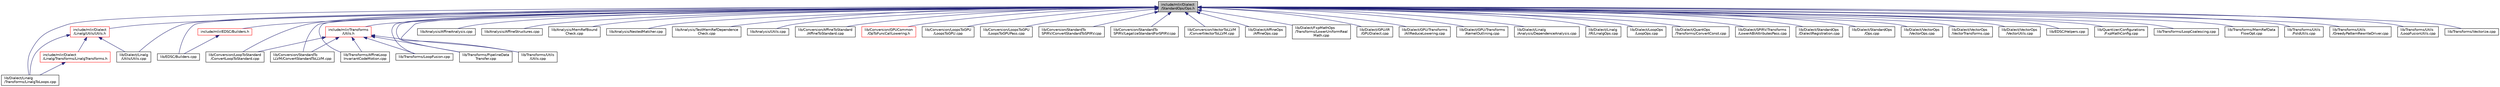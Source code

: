 digraph "include/mlir/Dialect/StandardOps/Ops.h"
{
  bgcolor="transparent";
  edge [fontname="Helvetica",fontsize="10",labelfontname="Helvetica",labelfontsize="10"];
  node [fontname="Helvetica",fontsize="10",shape=record];
  Node58 [label="include/mlir/Dialect\l/StandardOps/Ops.h",height=0.2,width=0.4,color="black", fillcolor="grey75", style="filled", fontcolor="black"];
  Node58 -> Node59 [dir="back",color="midnightblue",fontsize="10",style="solid",fontname="Helvetica"];
  Node59 [label="include/mlir/Dialect\l/Linalg/Utils/Utils.h",height=0.2,width=0.4,color="red",URL="$Dialect_2Linalg_2Utils_2Utils_8h.html"];
  Node59 -> Node60 [dir="back",color="midnightblue",fontsize="10",style="solid",fontname="Helvetica"];
  Node60 [label="include/mlir/Dialect\l/Linalg/Transforms/LinalgTransforms.h",height=0.2,width=0.4,color="red",URL="$LinalgTransforms_8h.html"];
  Node60 -> Node61 [dir="back",color="midnightblue",fontsize="10",style="solid",fontname="Helvetica"];
  Node61 [label="lib/Dialect/Linalg\l/Transforms/LinalgToLoops.cpp",height=0.2,width=0.4,color="black",URL="$LinalgToLoops_8cpp.html"];
  Node59 -> Node61 [dir="back",color="midnightblue",fontsize="10",style="solid",fontname="Helvetica"];
  Node59 -> Node66 [dir="back",color="midnightblue",fontsize="10",style="solid",fontname="Helvetica"];
  Node66 [label="lib/Dialect/Linalg\l/Utils/Utils.cpp",height=0.2,width=0.4,color="black",URL="$Dialect_2Linalg_2Utils_2Utils_8cpp.html"];
  Node58 -> Node67 [dir="back",color="midnightblue",fontsize="10",style="solid",fontname="Helvetica"];
  Node67 [label="include/mlir/EDSC/Builders.h",height=0.2,width=0.4,color="red",URL="$EDSC_2Builders_8h.html"];
  Node67 -> Node78 [dir="back",color="midnightblue",fontsize="10",style="solid",fontname="Helvetica"];
  Node78 [label="lib/EDSC/Builders.cpp",height=0.2,width=0.4,color="black",URL="$EDSC_2Builders_8cpp.html"];
  Node58 -> Node79 [dir="back",color="midnightblue",fontsize="10",style="solid",fontname="Helvetica"];
  Node79 [label="include/mlir/Transforms\l/Utils.h",height=0.2,width=0.4,color="red",URL="$Transforms_2Utils_8h.html"];
  Node79 -> Node80 [dir="back",color="midnightblue",fontsize="10",style="solid",fontname="Helvetica"];
  Node80 [label="lib/Conversion/LoopToStandard\l/ConvertLoopToStandard.cpp",height=0.2,width=0.4,color="black",URL="$ConvertLoopToStandard_8cpp.html"];
  Node79 -> Node81 [dir="back",color="midnightblue",fontsize="10",style="solid",fontname="Helvetica"];
  Node81 [label="lib/Conversion/StandardTo\lLLVM/ConvertStandardToLLVM.cpp",height=0.2,width=0.4,color="black",URL="$ConvertStandardToLLVM_8cpp.html"];
  Node79 -> Node83 [dir="back",color="midnightblue",fontsize="10",style="solid",fontname="Helvetica"];
  Node83 [label="lib/Transforms/AffineLoop\lInvariantCodeMotion.cpp",height=0.2,width=0.4,color="black",URL="$AffineLoopInvariantCodeMotion_8cpp.html"];
  Node79 -> Node86 [dir="back",color="midnightblue",fontsize="10",style="solid",fontname="Helvetica"];
  Node86 [label="lib/Transforms/LoopFusion.cpp",height=0.2,width=0.4,color="black",URL="$LoopFusion_8cpp.html"];
  Node79 -> Node88 [dir="back",color="midnightblue",fontsize="10",style="solid",fontname="Helvetica"];
  Node88 [label="lib/Transforms/PipelineData\lTransfer.cpp",height=0.2,width=0.4,color="black",URL="$PipelineDataTransfer_8cpp.html"];
  Node79 -> Node91 [dir="back",color="midnightblue",fontsize="10",style="solid",fontname="Helvetica"];
  Node91 [label="lib/Transforms/Utils\l/Utils.cpp",height=0.2,width=0.4,color="black",URL="$Transforms_2Utils_2Utils_8cpp.html"];
  Node58 -> Node92 [dir="back",color="midnightblue",fontsize="10",style="solid",fontname="Helvetica"];
  Node92 [label="lib/Analysis/AffineAnalysis.cpp",height=0.2,width=0.4,color="black",URL="$AffineAnalysis_8cpp.html"];
  Node58 -> Node93 [dir="back",color="midnightblue",fontsize="10",style="solid",fontname="Helvetica"];
  Node93 [label="lib/Analysis/AffineStructures.cpp",height=0.2,width=0.4,color="black",URL="$AffineStructures_8cpp.html"];
  Node58 -> Node94 [dir="back",color="midnightblue",fontsize="10",style="solid",fontname="Helvetica"];
  Node94 [label="lib/Analysis/MemRefBound\lCheck.cpp",height=0.2,width=0.4,color="black",URL="$MemRefBoundCheck_8cpp.html"];
  Node58 -> Node95 [dir="back",color="midnightblue",fontsize="10",style="solid",fontname="Helvetica"];
  Node95 [label="lib/Analysis/NestedMatcher.cpp",height=0.2,width=0.4,color="black",URL="$NestedMatcher_8cpp.html"];
  Node58 -> Node96 [dir="back",color="midnightblue",fontsize="10",style="solid",fontname="Helvetica"];
  Node96 [label="lib/Analysis/TestMemRefDependence\lCheck.cpp",height=0.2,width=0.4,color="black",URL="$TestMemRefDependenceCheck_8cpp.html"];
  Node58 -> Node97 [dir="back",color="midnightblue",fontsize="10",style="solid",fontname="Helvetica"];
  Node97 [label="lib/Analysis/Utils.cpp",height=0.2,width=0.4,color="black",URL="$Analysis_2Utils_8cpp.html"];
  Node58 -> Node98 [dir="back",color="midnightblue",fontsize="10",style="solid",fontname="Helvetica"];
  Node98 [label="lib/Conversion/AffineToStandard\l/AffineToStandard.cpp",height=0.2,width=0.4,color="black",URL="$AffineToStandard_8cpp.html"];
  Node58 -> Node99 [dir="back",color="midnightblue",fontsize="10",style="solid",fontname="Helvetica"];
  Node99 [label="lib/Conversion/GPUCommon\l/OpToFuncCallLowering.h",height=0.2,width=0.4,color="red",URL="$OpToFuncCallLowering_8h.html"];
  Node58 -> Node102 [dir="back",color="midnightblue",fontsize="10",style="solid",fontname="Helvetica"];
  Node102 [label="lib/Conversion/LoopsToGPU\l/LoopsToGPU.cpp",height=0.2,width=0.4,color="black",URL="$LoopsToGPU_8cpp.html"];
  Node58 -> Node103 [dir="back",color="midnightblue",fontsize="10",style="solid",fontname="Helvetica"];
  Node103 [label="lib/Conversion/LoopsToGPU\l/LoopsToGPUPass.cpp",height=0.2,width=0.4,color="black",URL="$LoopsToGPUPass_8cpp.html"];
  Node58 -> Node80 [dir="back",color="midnightblue",fontsize="10",style="solid",fontname="Helvetica"];
  Node58 -> Node81 [dir="back",color="midnightblue",fontsize="10",style="solid",fontname="Helvetica"];
  Node58 -> Node104 [dir="back",color="midnightblue",fontsize="10",style="solid",fontname="Helvetica"];
  Node104 [label="lib/Conversion/StandardTo\lSPIRV/ConvertStandardToSPIRV.cpp",height=0.2,width=0.4,color="black",URL="$ConvertStandardToSPIRV_8cpp.html"];
  Node58 -> Node105 [dir="back",color="midnightblue",fontsize="10",style="solid",fontname="Helvetica"];
  Node105 [label="lib/Conversion/StandardTo\lSPIRV/LegalizeStandardForSPIRV.cpp",height=0.2,width=0.4,color="black",URL="$LegalizeStandardForSPIRV_8cpp.html"];
  Node58 -> Node106 [dir="back",color="midnightblue",fontsize="10",style="solid",fontname="Helvetica"];
  Node106 [label="lib/Conversion/VectorToLLVM\l/ConvertVectorToLLVM.cpp",height=0.2,width=0.4,color="black",URL="$ConvertVectorToLLVM_8cpp.html"];
  Node58 -> Node107 [dir="back",color="midnightblue",fontsize="10",style="solid",fontname="Helvetica"];
  Node107 [label="lib/Dialect/AffineOps\l/AffineOps.cpp",height=0.2,width=0.4,color="black",URL="$AffineOps_8cpp.html"];
  Node58 -> Node108 [dir="back",color="midnightblue",fontsize="10",style="solid",fontname="Helvetica"];
  Node108 [label="lib/Dialect/FxpMathOps\l/Transforms/LowerUniformReal\lMath.cpp",height=0.2,width=0.4,color="black",URL="$LowerUniformRealMath_8cpp.html"];
  Node58 -> Node109 [dir="back",color="midnightblue",fontsize="10",style="solid",fontname="Helvetica"];
  Node109 [label="lib/Dialect/GPU/IR\l/GPUDialect.cpp",height=0.2,width=0.4,color="black",URL="$GPUDialect_8cpp.html"];
  Node58 -> Node110 [dir="back",color="midnightblue",fontsize="10",style="solid",fontname="Helvetica"];
  Node110 [label="lib/Dialect/GPU/Transforms\l/AllReduceLowering.cpp",height=0.2,width=0.4,color="black",URL="$AllReduceLowering_8cpp.html"];
  Node58 -> Node111 [dir="back",color="midnightblue",fontsize="10",style="solid",fontname="Helvetica"];
  Node111 [label="lib/Dialect/GPU/Transforms\l/KernelOutlining.cpp",height=0.2,width=0.4,color="black",URL="$KernelOutlining_8cpp.html"];
  Node58 -> Node112 [dir="back",color="midnightblue",fontsize="10",style="solid",fontname="Helvetica"];
  Node112 [label="lib/Dialect/Linalg\l/Analysis/DependenceAnalysis.cpp",height=0.2,width=0.4,color="black",URL="$DependenceAnalysis_8cpp.html"];
  Node58 -> Node113 [dir="back",color="midnightblue",fontsize="10",style="solid",fontname="Helvetica"];
  Node113 [label="lib/Dialect/Linalg\l/IR/LinalgOps.cpp",height=0.2,width=0.4,color="black",URL="$LinalgOps_8cpp.html"];
  Node58 -> Node61 [dir="back",color="midnightblue",fontsize="10",style="solid",fontname="Helvetica"];
  Node58 -> Node66 [dir="back",color="midnightblue",fontsize="10",style="solid",fontname="Helvetica"];
  Node58 -> Node114 [dir="back",color="midnightblue",fontsize="10",style="solid",fontname="Helvetica"];
  Node114 [label="lib/Dialect/LoopOps\l/LoopOps.cpp",height=0.2,width=0.4,color="black",URL="$LoopOps_8cpp.html"];
  Node58 -> Node115 [dir="back",color="midnightblue",fontsize="10",style="solid",fontname="Helvetica"];
  Node115 [label="lib/Dialect/QuantOps\l/Transforms/ConvertConst.cpp",height=0.2,width=0.4,color="black",URL="$ConvertConst_8cpp.html"];
  Node58 -> Node116 [dir="back",color="midnightblue",fontsize="10",style="solid",fontname="Helvetica"];
  Node116 [label="lib/Dialect/SPIRV/Transforms\l/LowerABIAttributesPass.cpp",height=0.2,width=0.4,color="black",URL="$LowerABIAttributesPass_8cpp.html"];
  Node58 -> Node117 [dir="back",color="midnightblue",fontsize="10",style="solid",fontname="Helvetica"];
  Node117 [label="lib/Dialect/StandardOps\l/DialectRegistration.cpp",height=0.2,width=0.4,color="black",URL="$StandardOps_2DialectRegistration_8cpp.html"];
  Node58 -> Node118 [dir="back",color="midnightblue",fontsize="10",style="solid",fontname="Helvetica"];
  Node118 [label="lib/Dialect/StandardOps\l/Ops.cpp",height=0.2,width=0.4,color="black",URL="$Ops_8cpp.html"];
  Node58 -> Node119 [dir="back",color="midnightblue",fontsize="10",style="solid",fontname="Helvetica"];
  Node119 [label="lib/Dialect/VectorOps\l/VectorOps.cpp",height=0.2,width=0.4,color="black",URL="$VectorOps_8cpp.html"];
  Node58 -> Node120 [dir="back",color="midnightblue",fontsize="10",style="solid",fontname="Helvetica"];
  Node120 [label="lib/Dialect/VectorOps\l/VectorTransforms.cpp",height=0.2,width=0.4,color="black",URL="$VectorTransforms_8cpp.html"];
  Node58 -> Node121 [dir="back",color="midnightblue",fontsize="10",style="solid",fontname="Helvetica"];
  Node121 [label="lib/Dialect/VectorOps\l/VectorUtils.cpp",height=0.2,width=0.4,color="black",URL="$VectorUtils_8cpp.html"];
  Node58 -> Node78 [dir="back",color="midnightblue",fontsize="10",style="solid",fontname="Helvetica"];
  Node58 -> Node74 [dir="back",color="midnightblue",fontsize="10",style="solid",fontname="Helvetica"];
  Node74 [label="lib/EDSC/Helpers.cpp",height=0.2,width=0.4,color="black",URL="$Helpers_8cpp.html"];
  Node58 -> Node122 [dir="back",color="midnightblue",fontsize="10",style="solid",fontname="Helvetica"];
  Node122 [label="lib/Quantizer/Configurations\l/FxpMathConfig.cpp",height=0.2,width=0.4,color="black",URL="$FxpMathConfig_8cpp.html"];
  Node58 -> Node83 [dir="back",color="midnightblue",fontsize="10",style="solid",fontname="Helvetica"];
  Node58 -> Node123 [dir="back",color="midnightblue",fontsize="10",style="solid",fontname="Helvetica"];
  Node123 [label="lib/Transforms/LoopCoalescing.cpp",height=0.2,width=0.4,color="black",URL="$LoopCoalescing_8cpp.html"];
  Node58 -> Node86 [dir="back",color="midnightblue",fontsize="10",style="solid",fontname="Helvetica"];
  Node58 -> Node124 [dir="back",color="midnightblue",fontsize="10",style="solid",fontname="Helvetica"];
  Node124 [label="lib/Transforms/MemRefData\lFlowOpt.cpp",height=0.2,width=0.4,color="black",URL="$MemRefDataFlowOpt_8cpp.html"];
  Node58 -> Node88 [dir="back",color="midnightblue",fontsize="10",style="solid",fontname="Helvetica"];
  Node58 -> Node125 [dir="back",color="midnightblue",fontsize="10",style="solid",fontname="Helvetica"];
  Node125 [label="lib/Transforms/Utils\l/FoldUtils.cpp",height=0.2,width=0.4,color="black",URL="$FoldUtils_8cpp.html"];
  Node58 -> Node126 [dir="back",color="midnightblue",fontsize="10",style="solid",fontname="Helvetica"];
  Node126 [label="lib/Transforms/Utils\l/GreedyPatternRewriteDriver.cpp",height=0.2,width=0.4,color="black",URL="$GreedyPatternRewriteDriver_8cpp.html"];
  Node58 -> Node127 [dir="back",color="midnightblue",fontsize="10",style="solid",fontname="Helvetica"];
  Node127 [label="lib/Transforms/Utils\l/LoopFusionUtils.cpp",height=0.2,width=0.4,color="black",URL="$LoopFusionUtils_8cpp.html"];
  Node58 -> Node91 [dir="back",color="midnightblue",fontsize="10",style="solid",fontname="Helvetica"];
  Node58 -> Node128 [dir="back",color="midnightblue",fontsize="10",style="solid",fontname="Helvetica"];
  Node128 [label="lib/Transforms/Vectorize.cpp",height=0.2,width=0.4,color="black",URL="$Vectorize_8cpp.html"];
}
